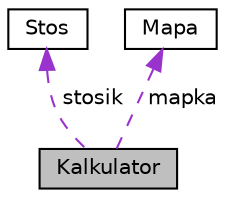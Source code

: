 digraph G
{
  edge [fontname="Helvetica",fontsize="10",labelfontname="Helvetica",labelfontsize="10"];
  node [fontname="Helvetica",fontsize="10",shape=record];
  Node1 [label="Kalkulator",height=0.2,width=0.4,color="black", fillcolor="grey75", style="filled" fontcolor="black"];
  Node2 -> Node1 [dir="back",color="darkorchid3",fontsize="10",style="dashed",label=" stosik" ,fontname="Helvetica"];
  Node2 [label="Stos",height=0.2,width=0.4,color="black", fillcolor="white", style="filled",URL="$class_stos.html",tooltip="Definicja klasy Stos dziedziczącej po szablonie std::stack. Klasa dostosowana jest do przechowywania ..."];
  Node3 -> Node1 [dir="back",color="darkorchid3",fontsize="10",style="dashed",label=" mapka" ,fontname="Helvetica"];
  Node3 [label="Mapa",height=0.2,width=0.4,color="black", fillcolor="white", style="filled",URL="$class_mapa.html",tooltip="Definicja klasy Mapa, dziedziczącej po szablonie std::map. Przystosowana do przechowywania elementów ..."];
}
